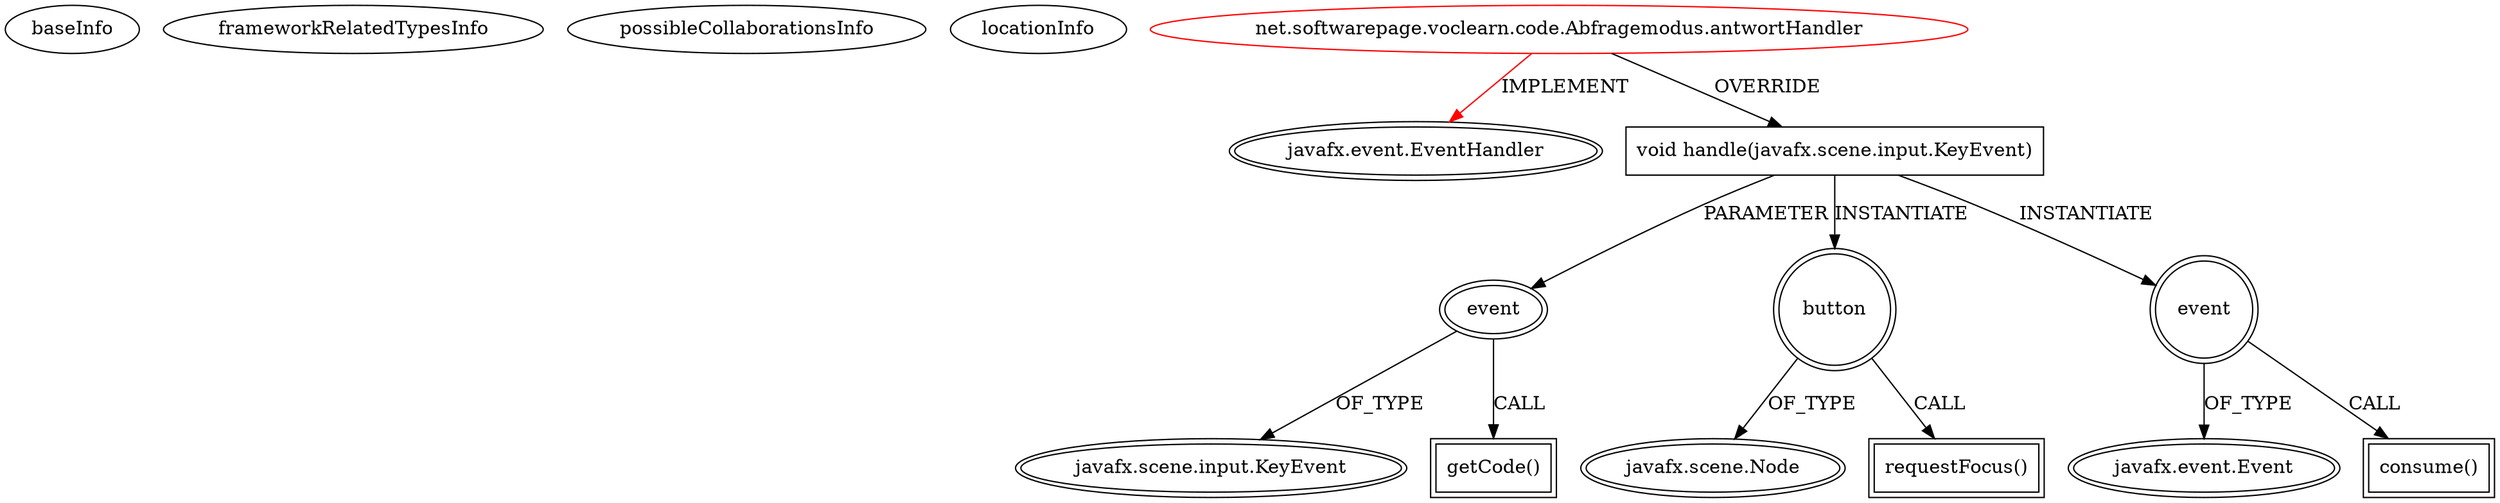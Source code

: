 digraph {
baseInfo[graphId=3585,category="extension_graph",isAnonymous=false,possibleRelation=false]
frameworkRelatedTypesInfo[0="javafx.event.EventHandler"]
possibleCollaborationsInfo[]
locationInfo[projectName="mathiasj33-VocLearn",filePath="/mathiasj33-VocLearn/VocLearn-master/src/net/softwarepage/voclearn/code/Abfragemodus.java",contextSignature="antwortHandler",graphId="3585"]
0[label="net.softwarepage.voclearn.code.Abfragemodus.antwortHandler",vertexType="ROOT_CLIENT_CLASS_DECLARATION",isFrameworkType=false,color=red]
1[label="javafx.event.EventHandler",vertexType="FRAMEWORK_INTERFACE_TYPE",isFrameworkType=true,peripheries=2]
2[label="void handle(javafx.scene.input.KeyEvent)",vertexType="OVERRIDING_METHOD_DECLARATION",isFrameworkType=false,shape=box]
3[label="event",vertexType="PARAMETER_DECLARATION",isFrameworkType=true,peripheries=2]
4[label="javafx.scene.input.KeyEvent",vertexType="FRAMEWORK_CLASS_TYPE",isFrameworkType=true,peripheries=2]
6[label="getCode()",vertexType="INSIDE_CALL",isFrameworkType=true,peripheries=2,shape=box]
7[label="button",vertexType="VARIABLE_EXPRESION",isFrameworkType=true,peripheries=2,shape=circle]
9[label="javafx.scene.Node",vertexType="FRAMEWORK_CLASS_TYPE",isFrameworkType=true,peripheries=2]
8[label="requestFocus()",vertexType="INSIDE_CALL",isFrameworkType=true,peripheries=2,shape=box]
10[label="event",vertexType="VARIABLE_EXPRESION",isFrameworkType=true,peripheries=2,shape=circle]
12[label="javafx.event.Event",vertexType="FRAMEWORK_CLASS_TYPE",isFrameworkType=true,peripheries=2]
11[label="consume()",vertexType="INSIDE_CALL",isFrameworkType=true,peripheries=2,shape=box]
0->1[label="IMPLEMENT",color=red]
0->2[label="OVERRIDE"]
3->4[label="OF_TYPE"]
2->3[label="PARAMETER"]
3->6[label="CALL"]
2->7[label="INSTANTIATE"]
7->9[label="OF_TYPE"]
7->8[label="CALL"]
2->10[label="INSTANTIATE"]
10->12[label="OF_TYPE"]
10->11[label="CALL"]
}
